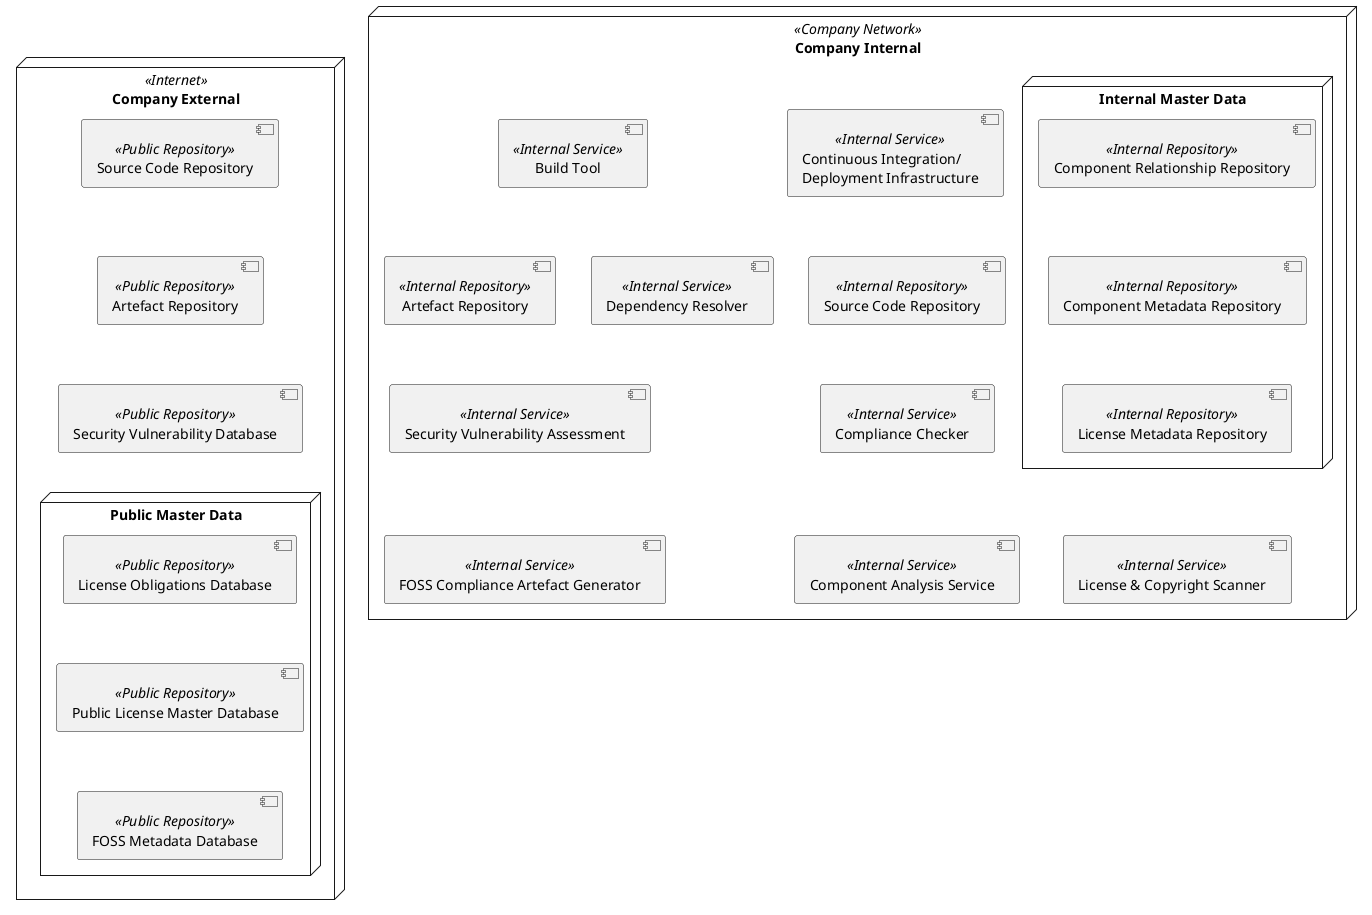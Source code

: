 @startuml

'
' SPDX-License-Identifier: CC-BY-SA-4.0
'
' Showing the tooling landscape as UML deployement diagram
' This is meant to be a big picture, not listing all details
'

'
' Elements: What is public in the Internet
'

skinparam componentStyle uml2

node "Company External" <<Internet>> {

    component [Source Code Repository] as publicsource <<Public Repository>> 

    component [Artefact Repository] as publicartefacts <<Public Repository>>

    component [Security Vulnerability Database] as publicvulnerabilities <<Public Repository>> 

    node "Public Master Data" {

        component [License Obligations Database] as publicobligations <<Public Repository>> 

        component [Public License Master Database] as publiclicenses <<Public Repository>> 

        component [FOSS Metadata Database] as publicmetadata <<Public Repository>> 

    }

}

'
' Elements: What is inside organisation or comapny
'

node "Company Internal" <<Company Network>> {

    component [Continuous Integration/\nDeployment Infrastructure] as cicd <<Internal Service>>

    component [Build Tool] as buildsystem <<Internal Service>>

    component [Source Code Repository] as internalsource <<Internal Repository>> 

    component [Artefact Repository] as internalartefacts <<Internal Repository>> 

    component [Compliance Checker] as compliancechecker <<Internal Service>>

    component [Dependency Resolver] as dependencyresolver <<Internal Service>>

    component [FOSS Compliance Artefact Generator] as fossartefactgenerator <<Internal Service>>

    component [Component Analysis Service] as componentanalysis <<Internal Service>>

    component [License & Copyright Scanner] as licensescanner <<Internal Service>>

    component [Security Vulnerability Assessment] as securityassessment <<Internal Service>>

    node "Internal Master Data" {

        component [Component Relationship Repository] as componentrelationships <<Internal Repository>>

        component [Component Metadata Repository] as componentmetadata <<Internal Repository>> 

        component [License Metadata Repository] as licenses <<Internal Repository>> 

    }

}

' 
' hidden relations to force layout ...
' 

publicsource -[hidden]-> publicartefacts
publicartefacts -[hidden]-> publicvulnerabilities
publicvulnerabilities -[hidden]-> publicobligations

publicobligations -[hidden]-> publiclicenses
publiclicenses -[hidden]-> publicmetadata

cicd -[hidden]-> internalsource
buildsystem -[hidden]-> internalartefacts
buildsystem -[hidden]-> dependencyresolver
internalsource -[hidden]-> compliancechecker
internalartefacts -[hidden]-> securityassessment
compliancechecker -[hidden]-> componentanalysis
securityassessment -[hidden]-> fossartefactgenerator
licenses -[hidden]-> licensescanner

componentrelationships -[hidden]-> componentmetadata
componentmetadata -[hidden]-> licenses

@enduml
